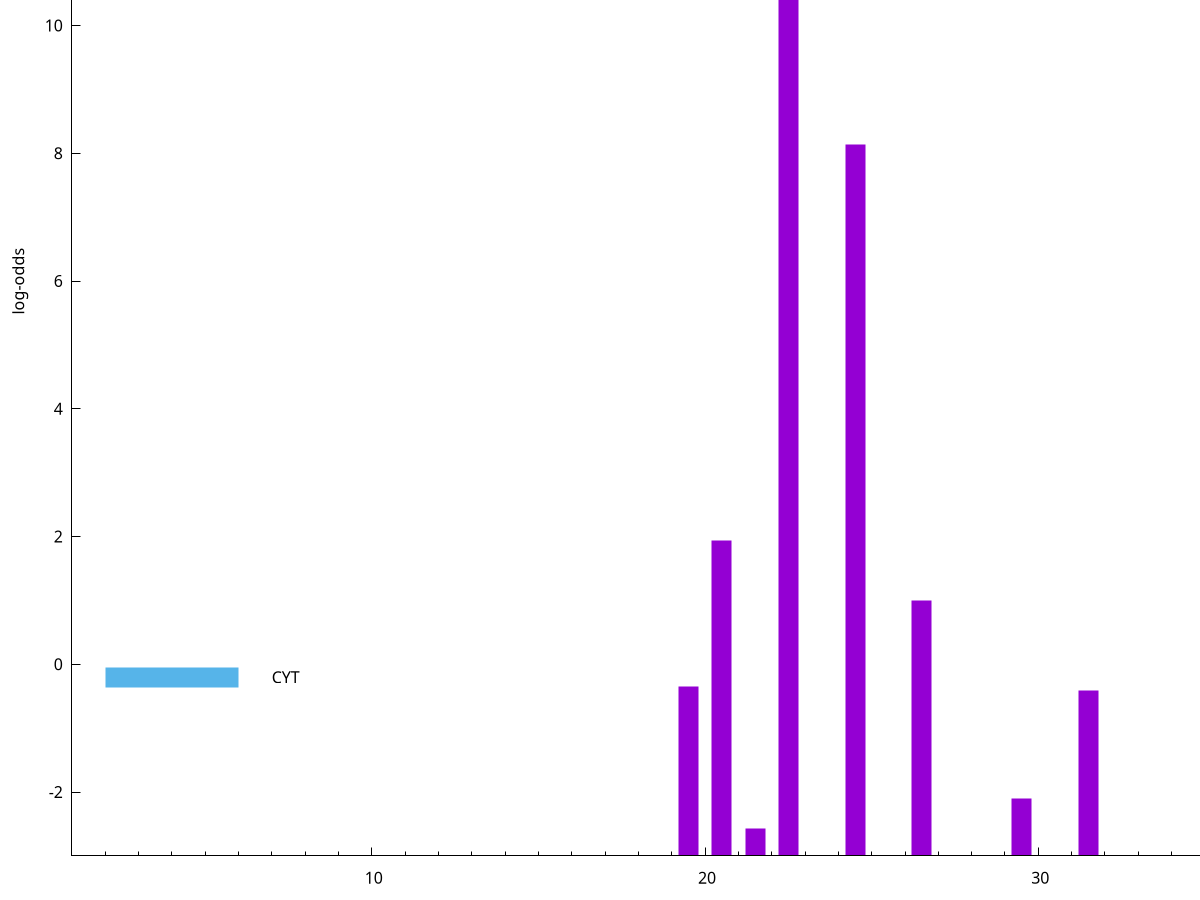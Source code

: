 set title "LipoP predictions for SRR4017849.gff"
set size 2., 1.4
set xrange [1:70] 
set mxtics 10
set yrange [-3:15]
set y2range [0:18]
set ylabel "log-odds"
set term postscript eps color solid "Helvetica" 30
set output "SRR4017849.gff13.eps"
set arrow from 2,11.2105 to 6,11.2105 nohead lt 1 lw 20
set label "SpI" at 7,11.2105
set arrow from 2,-0.200913 to 6,-0.200913 nohead lt 3 lw 20
set label "CYT" at 7,-0.200913
set arrow from 2,11.2105 to 6,11.2105 nohead lt 1 lw 20
set label "SpI" at 7,11.2105
# NOTE: The scores below are the log-odds scores with the threshold
# NOTE: subtracted (a hack to make gnuplot make the histogram all
# NOTE: look nice).
plot "-" axes x1y2 title "" with impulses lt 1 lw 20
22.500000 14.022500
24.500000 11.137440
20.500000 4.946340
26.500000 3.996742
19.500000 2.655816
31.500000 2.592238
29.500000 0.902990
21.500000 0.436230
e
exit
